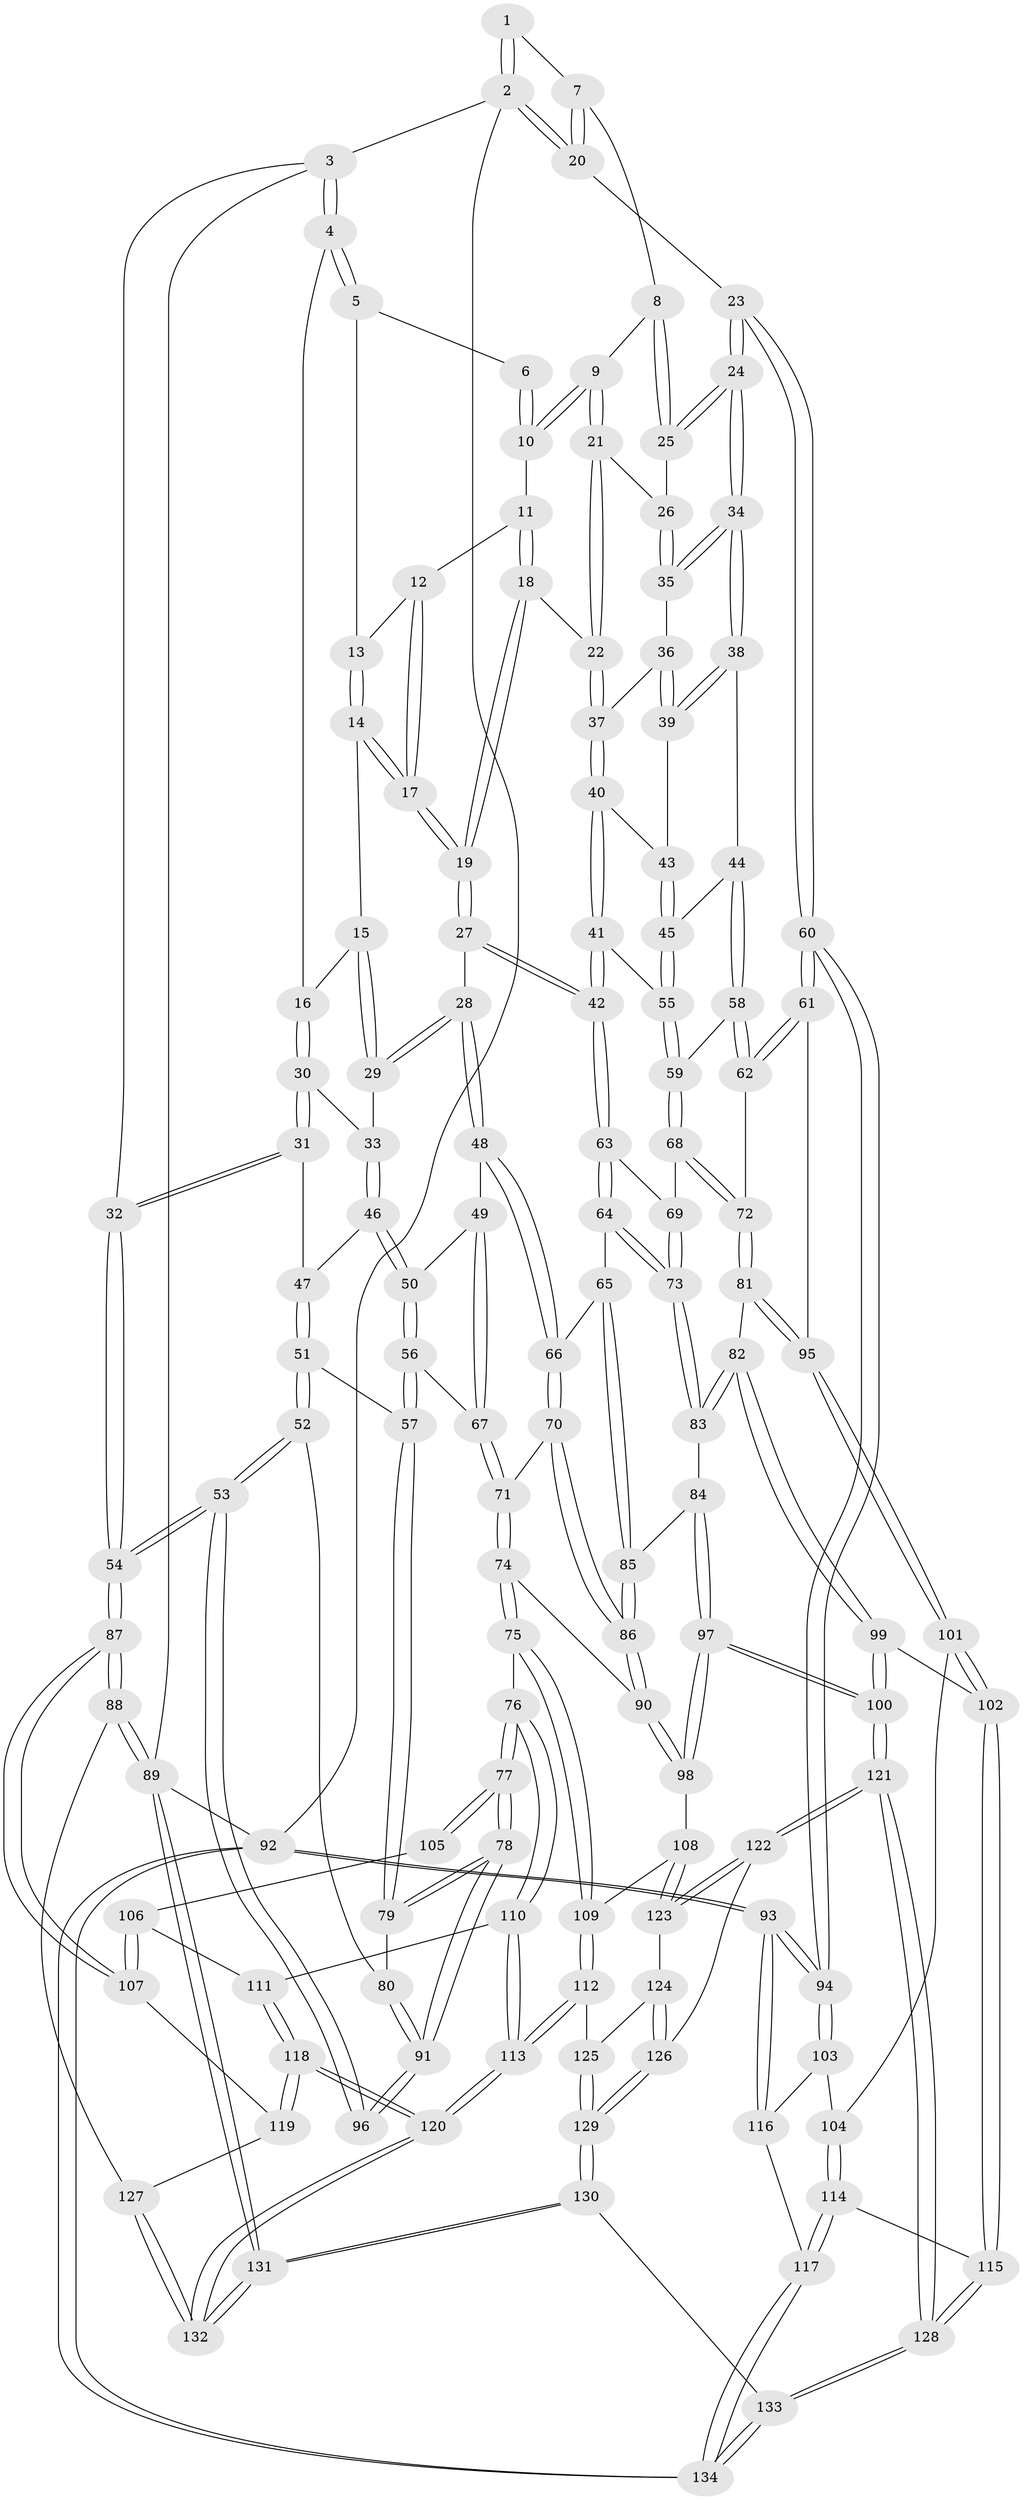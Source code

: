// Generated by graph-tools (version 1.1) at 2025/11/02/27/25 16:11:51]
// undirected, 134 vertices, 332 edges
graph export_dot {
graph [start="1"]
  node [color=gray90,style=filled];
  1 [pos="+0.9355664210232931+0"];
  2 [pos="+1+0"];
  3 [pos="+0+0"];
  4 [pos="+0+0"];
  5 [pos="+0.45005238126956226+0"];
  6 [pos="+0.7979901866259254+0"];
  7 [pos="+0.9141146722870073+0.10289249252280518"];
  8 [pos="+0.8760943177988164+0.12123001974999348"];
  9 [pos="+0.7474593549718467+0.10193400746829992"];
  10 [pos="+0.734049289991155+0.08042913668152617"];
  11 [pos="+0.6033616714503202+0.08274465966239755"];
  12 [pos="+0.6026216719737952+0.08250642493069064"];
  13 [pos="+0.48332180272286723+0"];
  14 [pos="+0.4441405509960032+0.12927051597085382"];
  15 [pos="+0.38796783775673876+0.15885922507685318"];
  16 [pos="+0.16643369928763924+0.024204404549055203"];
  17 [pos="+0.5186074362181075+0.1712571743127105"];
  18 [pos="+0.6322155247046897+0.2563801928873729"];
  19 [pos="+0.5455547775889251+0.2903284333535936"];
  20 [pos="+1+0.2631780066413683"];
  21 [pos="+0.7312948678080246+0.20143928846207235"];
  22 [pos="+0.7057742300103108+0.25230596045238235"];
  23 [pos="+1+0.28529202108297735"];
  24 [pos="+1+0.286425474256747"];
  25 [pos="+0.8727255013887324+0.20662696080899792"];
  26 [pos="+0.8621682189205261+0.2281113884089825"];
  27 [pos="+0.5281336856863582+0.3144639869593359"];
  28 [pos="+0.48172238684088886+0.3368943759399495"];
  29 [pos="+0.3842593212929074+0.27904474765651277"];
  30 [pos="+0.16966144607259467+0.041164390081518266"];
  31 [pos="+0.1482537673363957+0.3233335541265409"];
  32 [pos="+0+0.27536357590135124"];
  33 [pos="+0.3045227670264912+0.29435181989742604"];
  34 [pos="+1+0.29585705179111665"];
  35 [pos="+0.8636730934244494+0.24342151651122232"];
  36 [pos="+0.8544743117169598+0.2881590864008132"];
  37 [pos="+0.7135403724541054+0.26427558366210535"];
  38 [pos="+0.95999667266329+0.3359044957259281"];
  39 [pos="+0.862522385020738+0.3064937527191538"];
  40 [pos="+0.7358044122672905+0.3597023348671783"];
  41 [pos="+0.7349826301754186+0.3657548199178505"];
  42 [pos="+0.656080492028668+0.43281949297320627"];
  43 [pos="+0.8455621904745434+0.3319266265657748"];
  44 [pos="+0.8895916663761996+0.4125026208337026"];
  45 [pos="+0.8486435712611775+0.39643883413839953"];
  46 [pos="+0.25993209561859254+0.34113575947014674"];
  47 [pos="+0.15639655826204743+0.3319303942580939"];
  48 [pos="+0.4694715409290108+0.380658920317589"];
  49 [pos="+0.43314712154129603+0.3937910782715789"];
  50 [pos="+0.27585779591403525+0.3958626351253972"];
  51 [pos="+0.12660288041916873+0.4486326349483321"];
  52 [pos="+0.036883369276428456+0.5314021320077297"];
  53 [pos="+0+0.5665945685131607"];
  54 [pos="+0+0.5704633940971825"];
  55 [pos="+0.79434319355433+0.42348728515879563"];
  56 [pos="+0.2816681988379291+0.47277443664008906"];
  57 [pos="+0.2672254382381061+0.4832325701477937"];
  58 [pos="+0.9030626037670457+0.4682054696289228"];
  59 [pos="+0.7955964918573412+0.44602522241352127"];
  60 [pos="+1+0.5753095893471442"];
  61 [pos="+1+0.5633994959280135"];
  62 [pos="+0.9414642626854967+0.5337746218444719"];
  63 [pos="+0.6551082573276934+0.4622059767842739"];
  64 [pos="+0.6120019839359496+0.5046536408807735"];
  65 [pos="+0.5734318857104732+0.5293815405654019"];
  66 [pos="+0.48109171701280123+0.5100345161316723"];
  67 [pos="+0.2950843385486623+0.4769104591597383"];
  68 [pos="+0.7799376775959196+0.5042268402433021"];
  69 [pos="+0.7028771526624883+0.4928429353837227"];
  70 [pos="+0.4673801816081408+0.5239801243587285"];
  71 [pos="+0.3952093795210967+0.5476439433010257"];
  72 [pos="+0.8223987481408399+0.5709716916376569"];
  73 [pos="+0.6986094726984114+0.59189711671801"];
  74 [pos="+0.31461729756432477+0.7087865752647194"];
  75 [pos="+0.3095039977216503+0.7115165204517993"];
  76 [pos="+0.2744784185188712+0.7099205302581135"];
  77 [pos="+0.2717408740458788+0.7082836175627707"];
  78 [pos="+0.2682446181781021+0.7037452822521456"];
  79 [pos="+0.24651520376706176+0.5286572281470616"];
  80 [pos="+0.1174150723032764+0.5593759056731606"];
  81 [pos="+0.7729847932027281+0.6638494298365738"];
  82 [pos="+0.7621707349288402+0.6665442124148772"];
  83 [pos="+0.7129352522818386+0.6431906264812025"];
  84 [pos="+0.6173503205786081+0.6392559713594049"];
  85 [pos="+0.6111611797560771+0.6370898687811677"];
  86 [pos="+0.5024537610933049+0.7044353302600845"];
  87 [pos="+0+0.7376587309661896"];
  88 [pos="+0+0.8820972635486881"];
  89 [pos="+0+1"];
  90 [pos="+0.4963888231778898+0.715871835953176"];
  91 [pos="+0.2555496739486159+0.6962405298052958"];
  92 [pos="+1+1"];
  93 [pos="+1+1"];
  94 [pos="+1+0.6680227531317436"];
  95 [pos="+0.8161733342235266+0.695865158397609"];
  96 [pos="+0.08600557802928316+0.6634188759129139"];
  97 [pos="+0.6365123983730823+0.8389787436139006"];
  98 [pos="+0.5307665796436948+0.7890893925368105"];
  99 [pos="+0.6685951327391727+0.8368236375517354"];
  100 [pos="+0.6458705621938239+0.8457094269812255"];
  101 [pos="+0.8722274809476428+0.7561068916817417"];
  102 [pos="+0.7514890171895753+0.8622303601124521"];
  103 [pos="+0.9505771476464133+0.7727927983572901"];
  104 [pos="+0.9075578061669086+0.7731535838069701"];
  105 [pos="+0.13353133580748208+0.7577915575536309"];
  106 [pos="+0.09384025283865621+0.7863966601899968"];
  107 [pos="+0+0.8002106448841486"];
  108 [pos="+0.4822792041292987+0.8364994744445484"];
  109 [pos="+0.36702597033848405+0.8420908404790666"];
  110 [pos="+0.2520567317469293+0.7663371445243548"];
  111 [pos="+0.15096031250167696+0.8465324635708583"];
  112 [pos="+0.36329351033052426+0.8662768032186129"];
  113 [pos="+0.23430624070676348+0.9188387570651758"];
  114 [pos="+0.8421301150629412+0.9217630834022406"];
  115 [pos="+0.7986564852941324+0.9040387086531493"];
  116 [pos="+0.9495969195430096+0.876914289813554"];
  117 [pos="+0.8655729142082808+0.9547720266767892"];
  118 [pos="+0.16285420392143587+0.9931255308004622"];
  119 [pos="+0.017559209772217654+0.8594859690439506"];
  120 [pos="+0.17639254088123887+1"];
  121 [pos="+0.6175040625101326+0.9625547311704076"];
  122 [pos="+0.5031706701294898+0.9253058082197202"];
  123 [pos="+0.4771405203128314+0.8840931391379884"];
  124 [pos="+0.4539012506334499+0.8994939847637462"];
  125 [pos="+0.38188417058237356+0.9183312634999025"];
  126 [pos="+0.45615179079188495+0.9642770674060669"];
  127 [pos="+0.013307931266022595+0.9709874034215372"];
  128 [pos="+0.6311063414185695+1"];
  129 [pos="+0.3773056064359847+1"];
  130 [pos="+0.3309345163076399+1"];
  131 [pos="+0.22834225654205625+1"];
  132 [pos="+0.18178610057924346+1"];
  133 [pos="+0.6273473963520086+1"];
  134 [pos="+1+1"];
  1 -- 2;
  1 -- 2;
  1 -- 7;
  2 -- 3;
  2 -- 20;
  2 -- 20;
  2 -- 92;
  3 -- 4;
  3 -- 4;
  3 -- 32;
  3 -- 89;
  4 -- 5;
  4 -- 5;
  4 -- 16;
  5 -- 6;
  5 -- 13;
  6 -- 10;
  6 -- 10;
  7 -- 8;
  7 -- 20;
  7 -- 20;
  8 -- 9;
  8 -- 25;
  8 -- 25;
  9 -- 10;
  9 -- 10;
  9 -- 21;
  9 -- 21;
  10 -- 11;
  11 -- 12;
  11 -- 18;
  11 -- 18;
  12 -- 13;
  12 -- 17;
  12 -- 17;
  13 -- 14;
  13 -- 14;
  14 -- 15;
  14 -- 17;
  14 -- 17;
  15 -- 16;
  15 -- 29;
  15 -- 29;
  16 -- 30;
  16 -- 30;
  17 -- 19;
  17 -- 19;
  18 -- 19;
  18 -- 19;
  18 -- 22;
  19 -- 27;
  19 -- 27;
  20 -- 23;
  21 -- 22;
  21 -- 22;
  21 -- 26;
  22 -- 37;
  22 -- 37;
  23 -- 24;
  23 -- 24;
  23 -- 60;
  23 -- 60;
  24 -- 25;
  24 -- 25;
  24 -- 34;
  24 -- 34;
  25 -- 26;
  26 -- 35;
  26 -- 35;
  27 -- 28;
  27 -- 42;
  27 -- 42;
  28 -- 29;
  28 -- 29;
  28 -- 48;
  28 -- 48;
  29 -- 33;
  30 -- 31;
  30 -- 31;
  30 -- 33;
  31 -- 32;
  31 -- 32;
  31 -- 47;
  32 -- 54;
  32 -- 54;
  33 -- 46;
  33 -- 46;
  34 -- 35;
  34 -- 35;
  34 -- 38;
  34 -- 38;
  35 -- 36;
  36 -- 37;
  36 -- 39;
  36 -- 39;
  37 -- 40;
  37 -- 40;
  38 -- 39;
  38 -- 39;
  38 -- 44;
  39 -- 43;
  40 -- 41;
  40 -- 41;
  40 -- 43;
  41 -- 42;
  41 -- 42;
  41 -- 55;
  42 -- 63;
  42 -- 63;
  43 -- 45;
  43 -- 45;
  44 -- 45;
  44 -- 58;
  44 -- 58;
  45 -- 55;
  45 -- 55;
  46 -- 47;
  46 -- 50;
  46 -- 50;
  47 -- 51;
  47 -- 51;
  48 -- 49;
  48 -- 66;
  48 -- 66;
  49 -- 50;
  49 -- 67;
  49 -- 67;
  50 -- 56;
  50 -- 56;
  51 -- 52;
  51 -- 52;
  51 -- 57;
  52 -- 53;
  52 -- 53;
  52 -- 80;
  53 -- 54;
  53 -- 54;
  53 -- 96;
  53 -- 96;
  54 -- 87;
  54 -- 87;
  55 -- 59;
  55 -- 59;
  56 -- 57;
  56 -- 57;
  56 -- 67;
  57 -- 79;
  57 -- 79;
  58 -- 59;
  58 -- 62;
  58 -- 62;
  59 -- 68;
  59 -- 68;
  60 -- 61;
  60 -- 61;
  60 -- 94;
  60 -- 94;
  61 -- 62;
  61 -- 62;
  61 -- 95;
  62 -- 72;
  63 -- 64;
  63 -- 64;
  63 -- 69;
  64 -- 65;
  64 -- 73;
  64 -- 73;
  65 -- 66;
  65 -- 85;
  65 -- 85;
  66 -- 70;
  66 -- 70;
  67 -- 71;
  67 -- 71;
  68 -- 69;
  68 -- 72;
  68 -- 72;
  69 -- 73;
  69 -- 73;
  70 -- 71;
  70 -- 86;
  70 -- 86;
  71 -- 74;
  71 -- 74;
  72 -- 81;
  72 -- 81;
  73 -- 83;
  73 -- 83;
  74 -- 75;
  74 -- 75;
  74 -- 90;
  75 -- 76;
  75 -- 109;
  75 -- 109;
  76 -- 77;
  76 -- 77;
  76 -- 110;
  76 -- 110;
  77 -- 78;
  77 -- 78;
  77 -- 105;
  77 -- 105;
  78 -- 79;
  78 -- 79;
  78 -- 91;
  78 -- 91;
  79 -- 80;
  80 -- 91;
  80 -- 91;
  81 -- 82;
  81 -- 95;
  81 -- 95;
  82 -- 83;
  82 -- 83;
  82 -- 99;
  82 -- 99;
  83 -- 84;
  84 -- 85;
  84 -- 97;
  84 -- 97;
  85 -- 86;
  85 -- 86;
  86 -- 90;
  86 -- 90;
  87 -- 88;
  87 -- 88;
  87 -- 107;
  87 -- 107;
  88 -- 89;
  88 -- 89;
  88 -- 127;
  89 -- 131;
  89 -- 131;
  89 -- 92;
  90 -- 98;
  90 -- 98;
  91 -- 96;
  91 -- 96;
  92 -- 93;
  92 -- 93;
  92 -- 134;
  92 -- 134;
  93 -- 94;
  93 -- 94;
  93 -- 116;
  93 -- 116;
  94 -- 103;
  94 -- 103;
  95 -- 101;
  95 -- 101;
  97 -- 98;
  97 -- 98;
  97 -- 100;
  97 -- 100;
  98 -- 108;
  99 -- 100;
  99 -- 100;
  99 -- 102;
  100 -- 121;
  100 -- 121;
  101 -- 102;
  101 -- 102;
  101 -- 104;
  102 -- 115;
  102 -- 115;
  103 -- 104;
  103 -- 116;
  104 -- 114;
  104 -- 114;
  105 -- 106;
  106 -- 107;
  106 -- 107;
  106 -- 111;
  107 -- 119;
  108 -- 109;
  108 -- 123;
  108 -- 123;
  109 -- 112;
  109 -- 112;
  110 -- 111;
  110 -- 113;
  110 -- 113;
  111 -- 118;
  111 -- 118;
  112 -- 113;
  112 -- 113;
  112 -- 125;
  113 -- 120;
  113 -- 120;
  114 -- 115;
  114 -- 117;
  114 -- 117;
  115 -- 128;
  115 -- 128;
  116 -- 117;
  117 -- 134;
  117 -- 134;
  118 -- 119;
  118 -- 119;
  118 -- 120;
  118 -- 120;
  119 -- 127;
  120 -- 132;
  120 -- 132;
  121 -- 122;
  121 -- 122;
  121 -- 128;
  121 -- 128;
  122 -- 123;
  122 -- 123;
  122 -- 126;
  123 -- 124;
  124 -- 125;
  124 -- 126;
  124 -- 126;
  125 -- 129;
  125 -- 129;
  126 -- 129;
  126 -- 129;
  127 -- 132;
  127 -- 132;
  128 -- 133;
  128 -- 133;
  129 -- 130;
  129 -- 130;
  130 -- 131;
  130 -- 131;
  130 -- 133;
  131 -- 132;
  131 -- 132;
  133 -- 134;
  133 -- 134;
}
